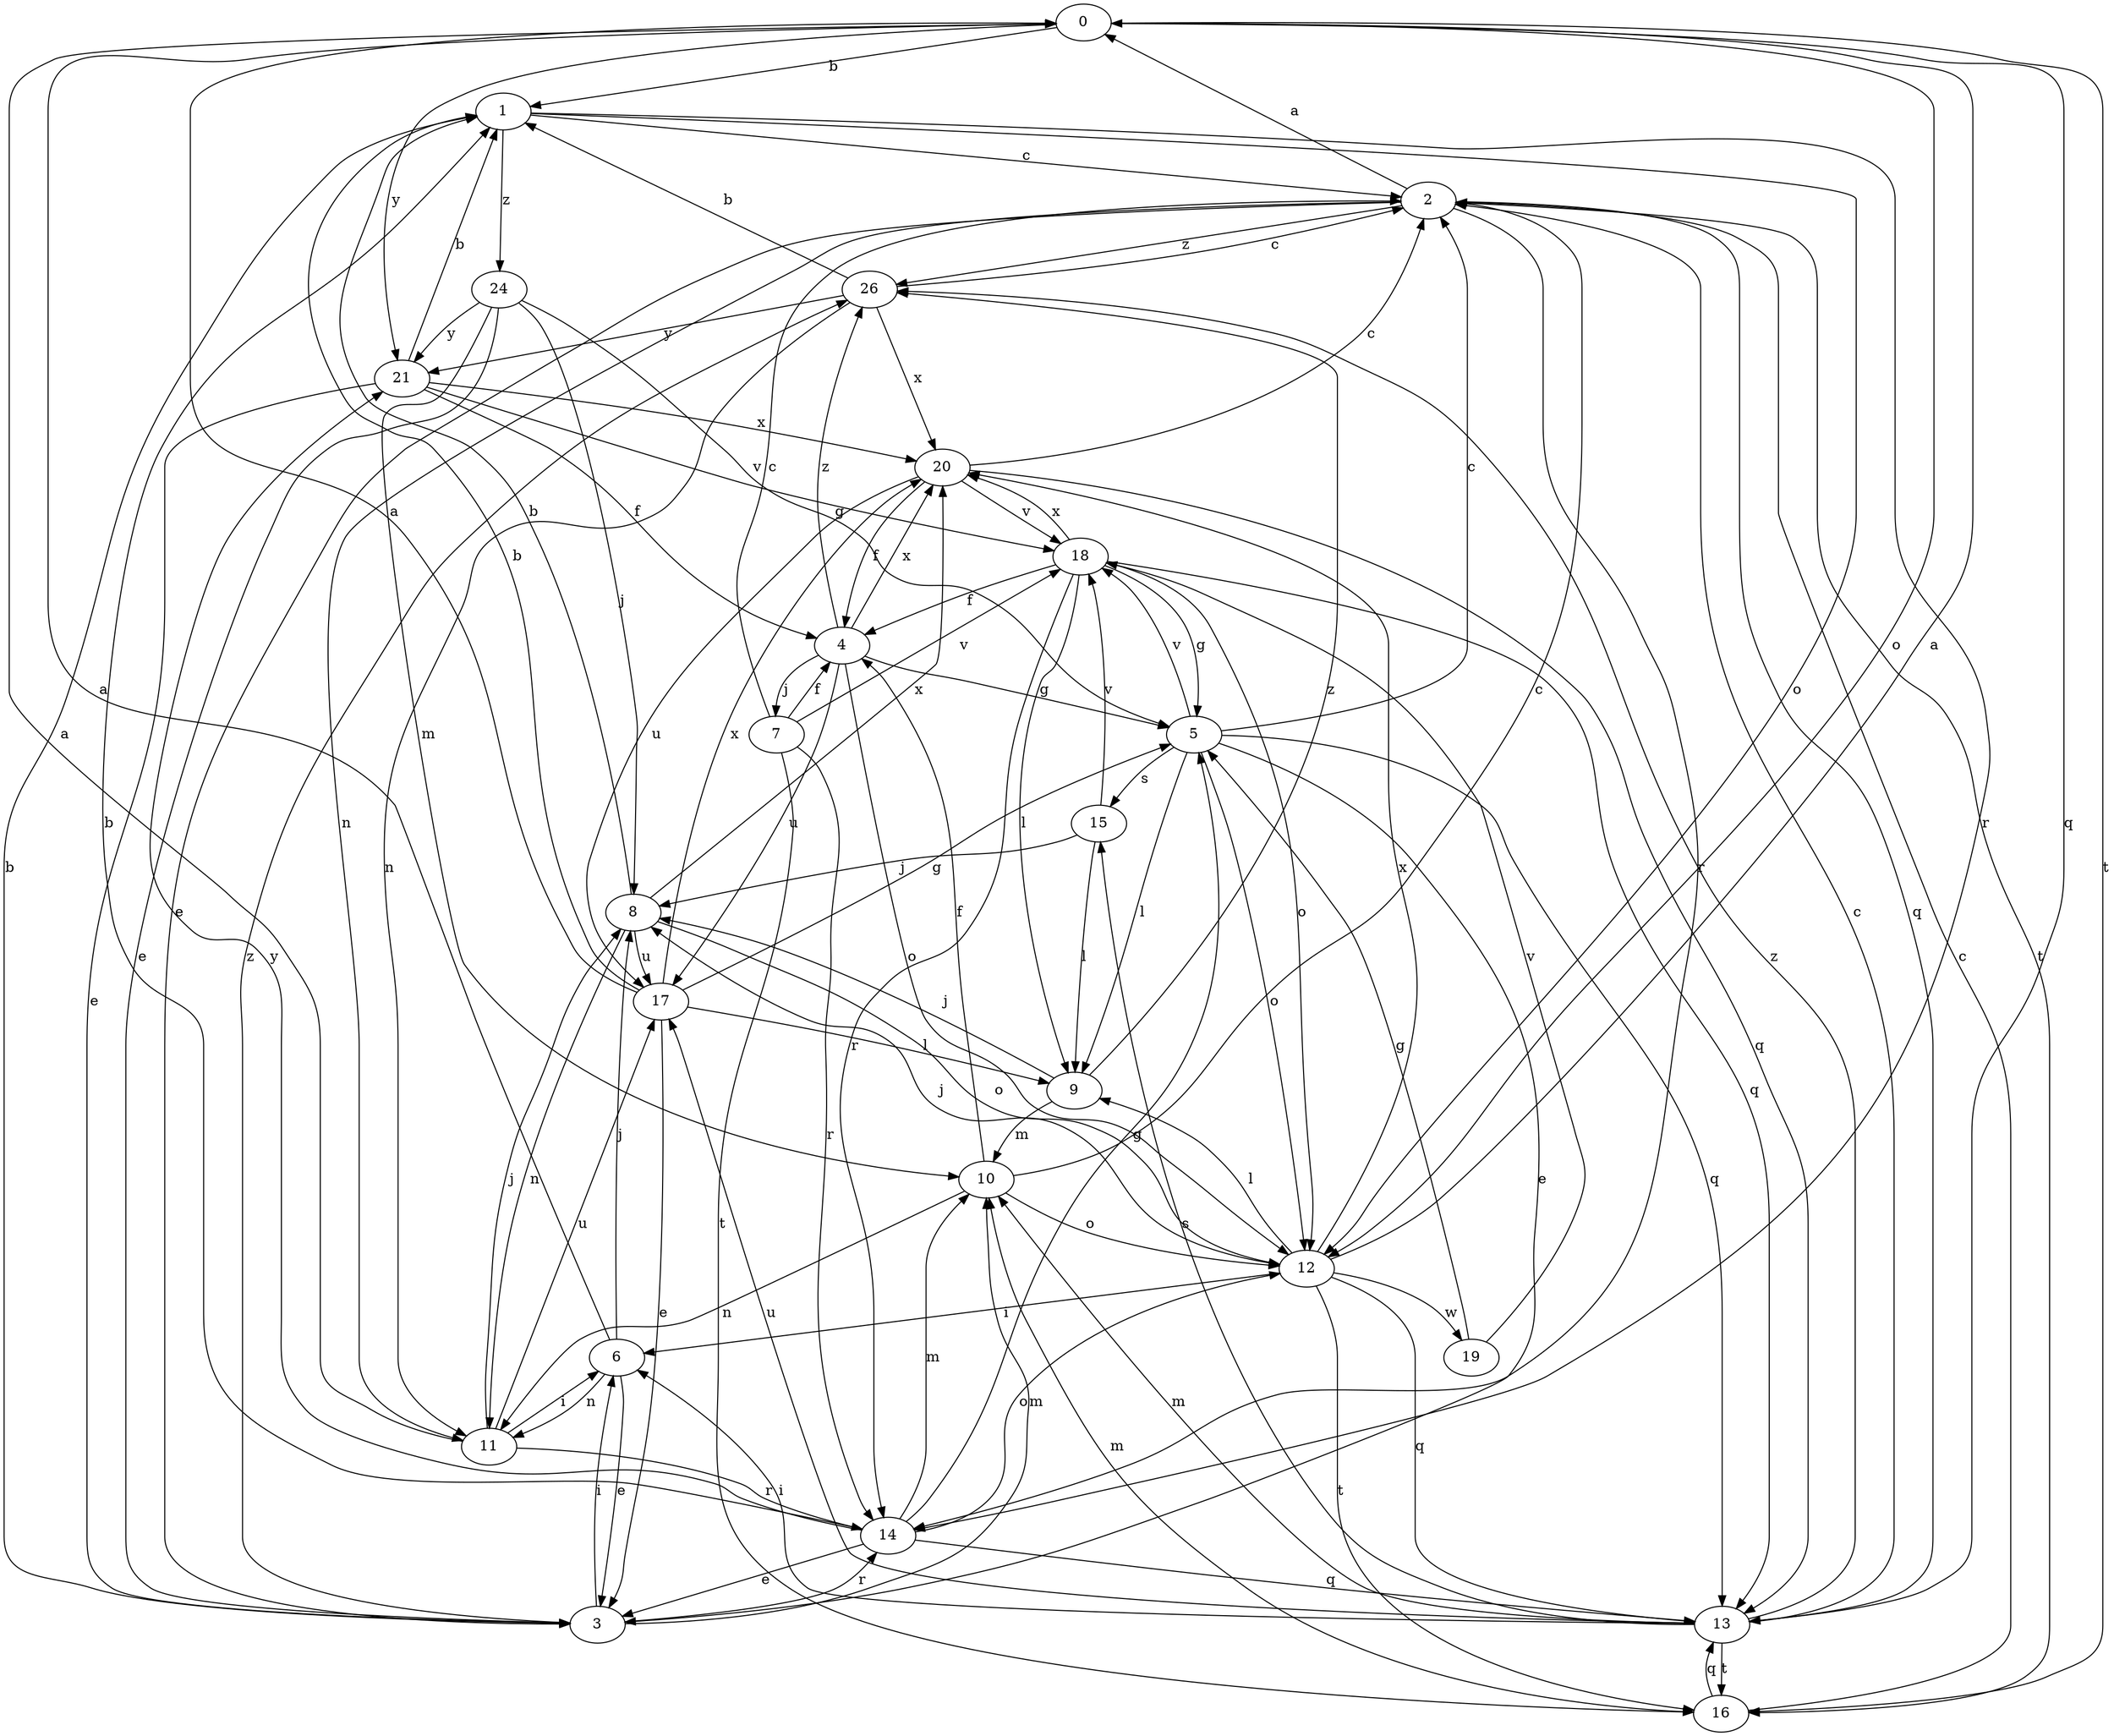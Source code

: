 strict digraph  {
0;
1;
2;
3;
4;
5;
6;
7;
8;
9;
10;
11;
12;
13;
14;
15;
16;
17;
18;
19;
20;
21;
24;
26;
0 -> 1  [label=b];
0 -> 12  [label=o];
0 -> 13  [label=q];
0 -> 16  [label=t];
0 -> 21  [label=y];
1 -> 2  [label=c];
1 -> 12  [label=o];
1 -> 14  [label=r];
1 -> 24  [label=z];
2 -> 0  [label=a];
2 -> 3  [label=e];
2 -> 11  [label=n];
2 -> 13  [label=q];
2 -> 14  [label=r];
2 -> 16  [label=t];
2 -> 26  [label=z];
3 -> 1  [label=b];
3 -> 6  [label=i];
3 -> 10  [label=m];
3 -> 14  [label=r];
3 -> 26  [label=z];
4 -> 5  [label=g];
4 -> 7  [label=j];
4 -> 12  [label=o];
4 -> 17  [label=u];
4 -> 20  [label=x];
4 -> 26  [label=z];
5 -> 2  [label=c];
5 -> 3  [label=e];
5 -> 9  [label=l];
5 -> 12  [label=o];
5 -> 13  [label=q];
5 -> 15  [label=s];
5 -> 18  [label=v];
6 -> 0  [label=a];
6 -> 3  [label=e];
6 -> 8  [label=j];
6 -> 11  [label=n];
7 -> 2  [label=c];
7 -> 4  [label=f];
7 -> 14  [label=r];
7 -> 16  [label=t];
7 -> 18  [label=v];
8 -> 1  [label=b];
8 -> 11  [label=n];
8 -> 12  [label=o];
8 -> 17  [label=u];
8 -> 20  [label=x];
9 -> 8  [label=j];
9 -> 10  [label=m];
9 -> 26  [label=z];
10 -> 2  [label=c];
10 -> 4  [label=f];
10 -> 11  [label=n];
10 -> 12  [label=o];
11 -> 0  [label=a];
11 -> 6  [label=i];
11 -> 8  [label=j];
11 -> 14  [label=r];
11 -> 17  [label=u];
12 -> 0  [label=a];
12 -> 6  [label=i];
12 -> 8  [label=j];
12 -> 9  [label=l];
12 -> 13  [label=q];
12 -> 16  [label=t];
12 -> 19  [label=w];
12 -> 20  [label=x];
13 -> 2  [label=c];
13 -> 6  [label=i];
13 -> 10  [label=m];
13 -> 15  [label=s];
13 -> 16  [label=t];
13 -> 17  [label=u];
13 -> 26  [label=z];
14 -> 1  [label=b];
14 -> 3  [label=e];
14 -> 5  [label=g];
14 -> 10  [label=m];
14 -> 12  [label=o];
14 -> 13  [label=q];
14 -> 21  [label=y];
15 -> 8  [label=j];
15 -> 9  [label=l];
15 -> 18  [label=v];
16 -> 2  [label=c];
16 -> 10  [label=m];
16 -> 13  [label=q];
17 -> 0  [label=a];
17 -> 1  [label=b];
17 -> 3  [label=e];
17 -> 5  [label=g];
17 -> 9  [label=l];
17 -> 20  [label=x];
18 -> 4  [label=f];
18 -> 5  [label=g];
18 -> 9  [label=l];
18 -> 12  [label=o];
18 -> 13  [label=q];
18 -> 14  [label=r];
18 -> 20  [label=x];
19 -> 5  [label=g];
19 -> 18  [label=v];
20 -> 2  [label=c];
20 -> 4  [label=f];
20 -> 13  [label=q];
20 -> 17  [label=u];
20 -> 18  [label=v];
21 -> 1  [label=b];
21 -> 3  [label=e];
21 -> 4  [label=f];
21 -> 18  [label=v];
21 -> 20  [label=x];
24 -> 3  [label=e];
24 -> 5  [label=g];
24 -> 8  [label=j];
24 -> 10  [label=m];
24 -> 21  [label=y];
26 -> 1  [label=b];
26 -> 2  [label=c];
26 -> 11  [label=n];
26 -> 20  [label=x];
26 -> 21  [label=y];
}
